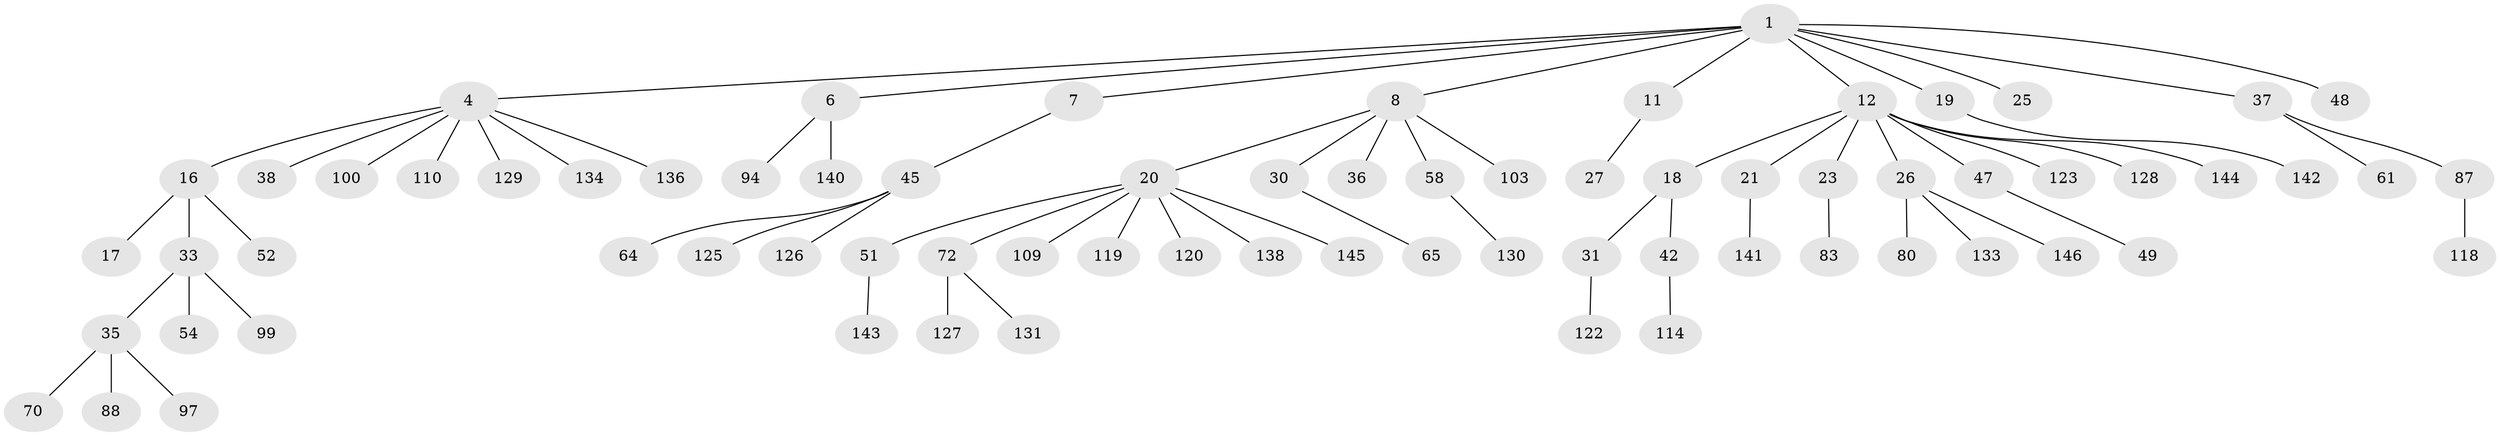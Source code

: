 // original degree distribution, {5: 0.03424657534246575, 2: 0.2602739726027397, 6: 0.02054794520547945, 4: 0.04794520547945205, 3: 0.1506849315068493, 1: 0.4794520547945205, 7: 0.00684931506849315}
// Generated by graph-tools (version 1.1) at 2025/15/03/09/25 04:15:27]
// undirected, 73 vertices, 72 edges
graph export_dot {
graph [start="1"]
  node [color=gray90,style=filled];
  1 [super="+2+3+5+93"];
  4 [super="+28+60+14"];
  6 [super="+15+137+40"];
  7 [super="+44+84"];
  8 [super="+10+9"];
  11 [super="+55"];
  12 [super="+81+13+82+69+59"];
  16 [super="+92+91"];
  17;
  18;
  19 [super="+105+66"];
  20 [super="+115+34+22"];
  21 [super="+43+24"];
  23;
  25 [super="+56"];
  26 [super="+73+132+50"];
  27;
  30;
  31 [super="+62"];
  33;
  35;
  36 [super="+46"];
  37 [super="+39"];
  38 [super="+67"];
  42 [super="+102"];
  45 [super="+63+78+57"];
  47;
  48 [super="+85"];
  49 [super="+113+104"];
  51;
  52;
  54 [super="+139+117"];
  58;
  61 [super="+107"];
  64;
  65;
  70;
  72;
  80;
  83 [super="+121+116"];
  87 [super="+96"];
  88;
  94 [super="+108"];
  97;
  99;
  100;
  103;
  109;
  110;
  114;
  118;
  119;
  120;
  122;
  123;
  125;
  126;
  127;
  128;
  129;
  130 [super="+135"];
  131;
  133;
  134;
  136;
  138;
  140;
  141;
  142;
  143;
  144;
  145;
  146;
  1 -- 48;
  1 -- 25;
  1 -- 19;
  1 -- 4;
  1 -- 6;
  1 -- 11;
  1 -- 37;
  1 -- 7;
  1 -- 8;
  1 -- 12;
  4 -- 16;
  4 -- 129;
  4 -- 100;
  4 -- 134;
  4 -- 38;
  4 -- 136;
  4 -- 110;
  6 -- 94;
  6 -- 140;
  7 -- 45;
  8 -- 20;
  8 -- 36;
  8 -- 58;
  8 -- 30;
  8 -- 103;
  11 -- 27;
  12 -- 18;
  12 -- 21;
  12 -- 23;
  12 -- 26;
  12 -- 47;
  12 -- 123;
  12 -- 128;
  12 -- 144;
  16 -- 17;
  16 -- 33;
  16 -- 52;
  18 -- 31;
  18 -- 42;
  19 -- 142;
  20 -- 145;
  20 -- 119;
  20 -- 72;
  20 -- 51;
  20 -- 120;
  20 -- 138;
  20 -- 109;
  21 -- 141;
  23 -- 83;
  26 -- 80;
  26 -- 146;
  26 -- 133;
  30 -- 65;
  31 -- 122;
  33 -- 35;
  33 -- 54;
  33 -- 99;
  35 -- 70;
  35 -- 88;
  35 -- 97;
  37 -- 61;
  37 -- 87;
  42 -- 114;
  45 -- 64;
  45 -- 125;
  45 -- 126;
  47 -- 49;
  51 -- 143;
  58 -- 130;
  72 -- 127;
  72 -- 131;
  87 -- 118;
}
